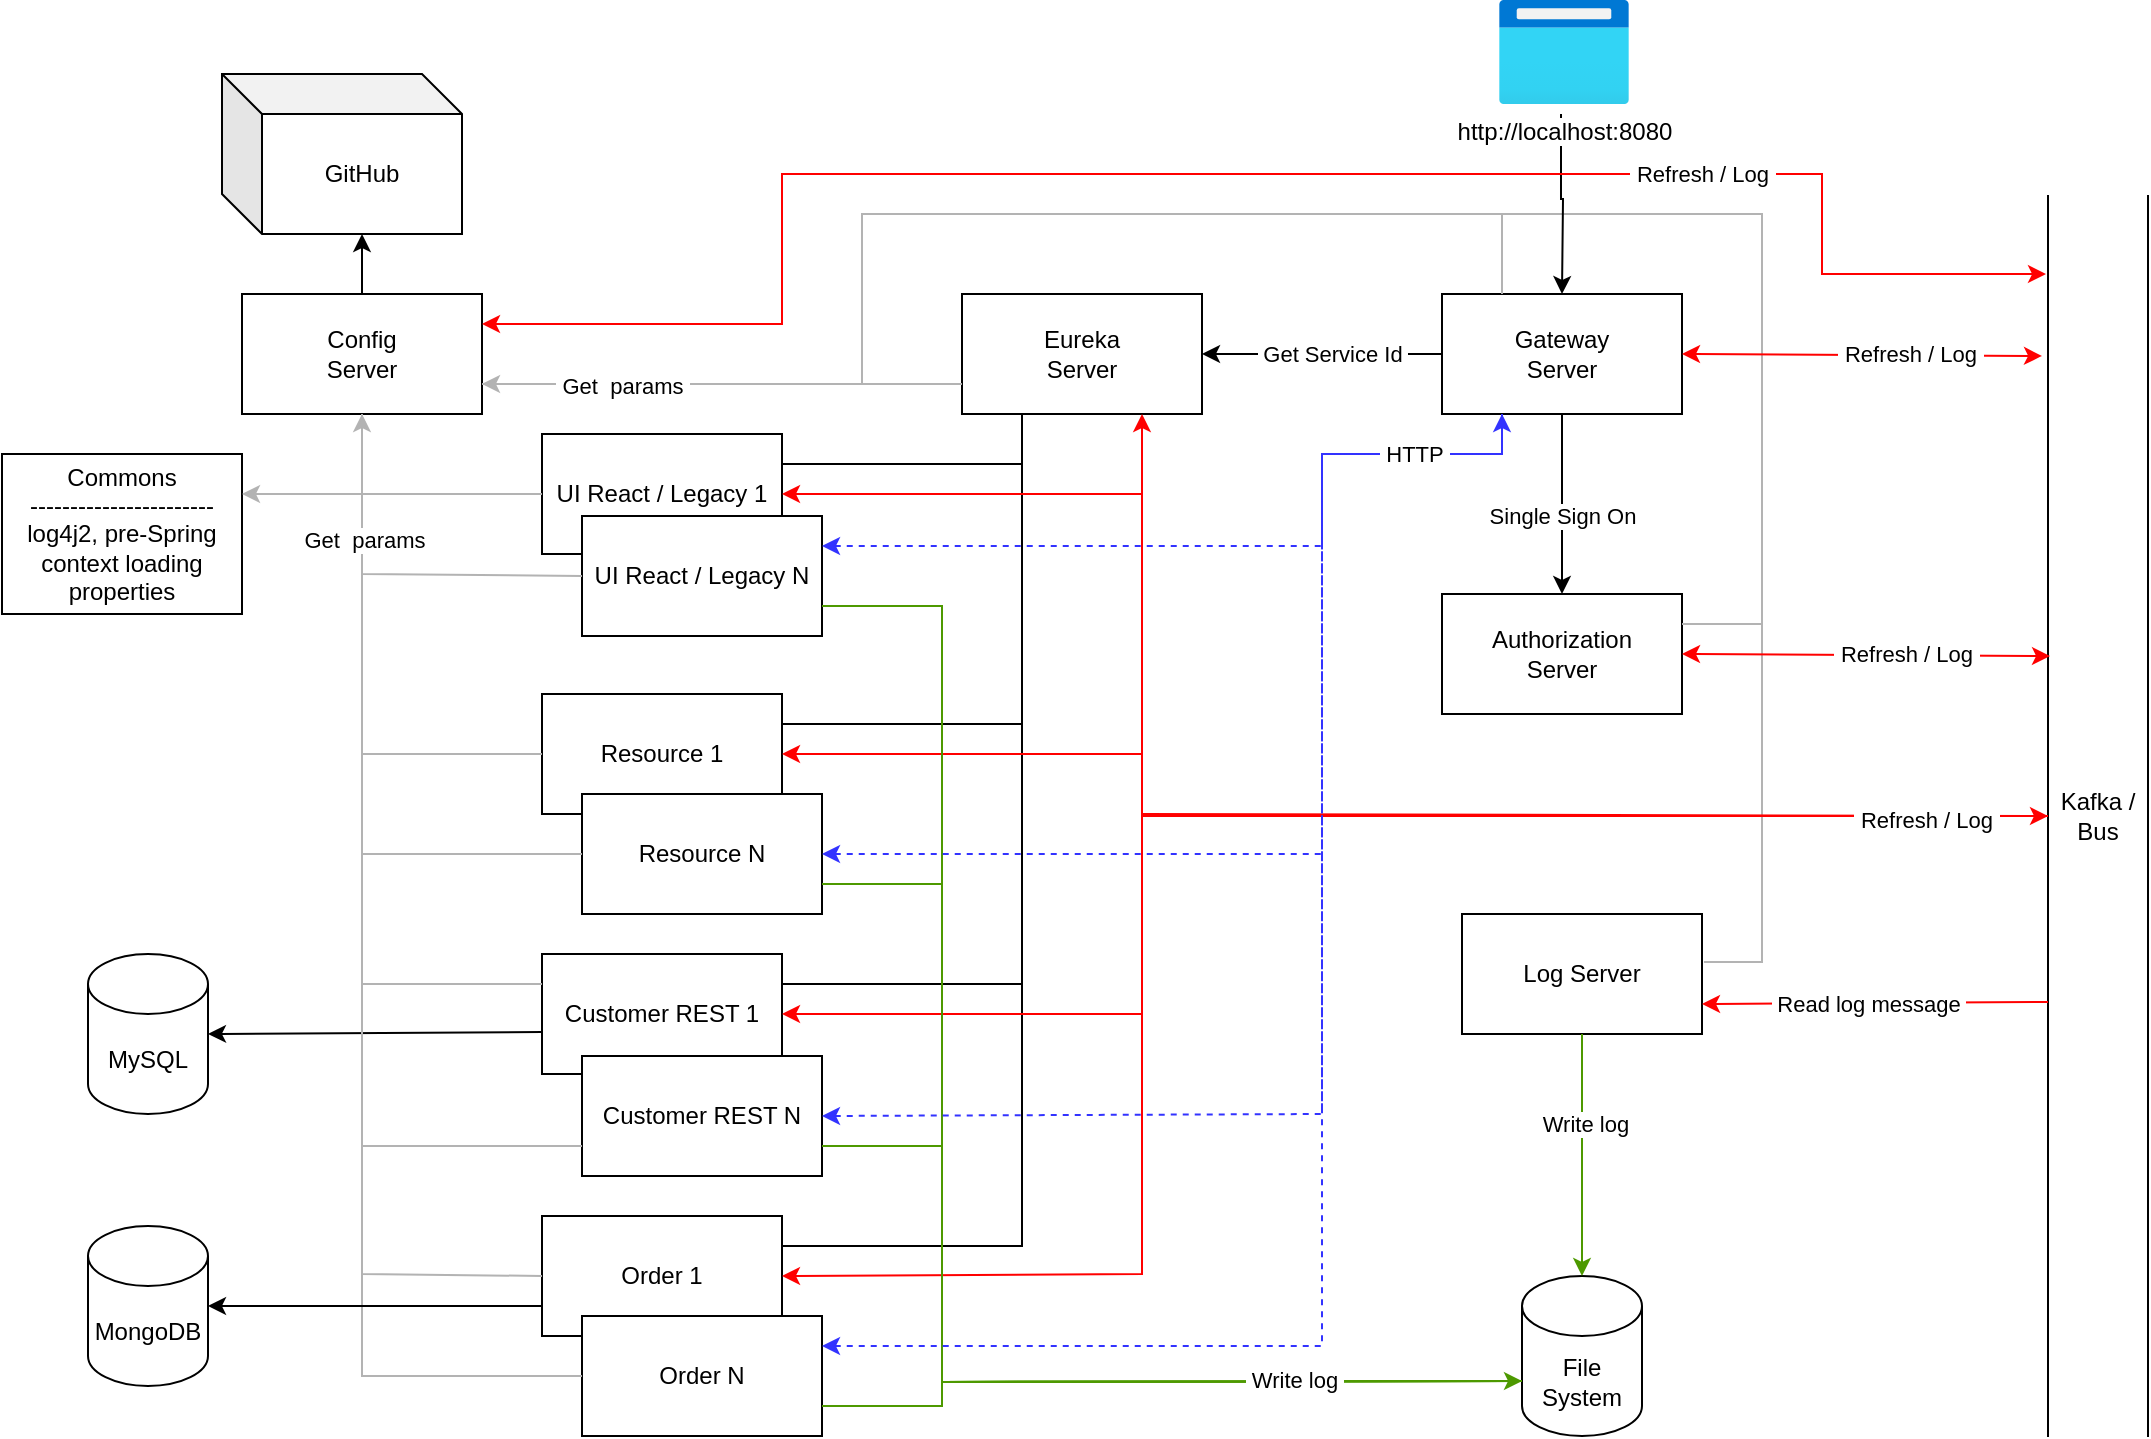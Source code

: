 <mxfile version="21.2.1" type="device">
  <diagram name="Page-1" id="ivzrYam6SIHgwVBFcI3E">
    <mxGraphModel dx="1418" dy="948" grid="1" gridSize="10" guides="1" tooltips="1" connect="1" arrows="1" fold="1" page="1" pageScale="1" pageWidth="1169" pageHeight="827" math="0" shadow="0">
      <root>
        <mxCell id="0" />
        <mxCell id="1" parent="0" />
        <mxCell id="c5bdx5AyV4i2kG1hVxSQ-1" value="Gateway&lt;br&gt;Server" style="rounded=0;whiteSpace=wrap;html=1;" parent="1" vertex="1">
          <mxGeometry x="727" y="200" width="120" height="60" as="geometry" />
        </mxCell>
        <mxCell id="c5bdx5AyV4i2kG1hVxSQ-3" value="Authorization&lt;br&gt;Server" style="rounded=0;whiteSpace=wrap;html=1;" parent="1" vertex="1">
          <mxGeometry x="727" y="350" width="120" height="60" as="geometry" />
        </mxCell>
        <mxCell id="c5bdx5AyV4i2kG1hVxSQ-5" value="Config&lt;br&gt;Server" style="rounded=0;whiteSpace=wrap;html=1;" parent="1" vertex="1">
          <mxGeometry x="127" y="200" width="120" height="60" as="geometry" />
        </mxCell>
        <mxCell id="c5bdx5AyV4i2kG1hVxSQ-6" value="Log&amp;nbsp;Server" style="rounded=0;whiteSpace=wrap;html=1;" parent="1" vertex="1">
          <mxGeometry x="737" y="510" width="120" height="60" as="geometry" />
        </mxCell>
        <mxCell id="c5bdx5AyV4i2kG1hVxSQ-7" value="Eureka&lt;br&gt;Server" style="rounded=0;whiteSpace=wrap;html=1;" parent="1" vertex="1">
          <mxGeometry x="487" y="200" width="120" height="60" as="geometry" />
        </mxCell>
        <mxCell id="c5bdx5AyV4i2kG1hVxSQ-8" value="UI React / Legacy 1" style="rounded=0;whiteSpace=wrap;html=1;align=center;" parent="1" vertex="1">
          <mxGeometry x="277" y="270" width="120" height="60" as="geometry" />
        </mxCell>
        <mxCell id="c5bdx5AyV4i2kG1hVxSQ-9" value="UI React / Legacy N" style="rounded=0;whiteSpace=wrap;html=1;align=center;" parent="1" vertex="1">
          <mxGeometry x="297" y="311" width="120" height="60" as="geometry" />
        </mxCell>
        <mxCell id="c5bdx5AyV4i2kG1hVxSQ-10" value="Resource 1" style="rounded=0;whiteSpace=wrap;html=1;align=center;" parent="1" vertex="1">
          <mxGeometry x="277" y="400" width="120" height="60" as="geometry" />
        </mxCell>
        <mxCell id="c5bdx5AyV4i2kG1hVxSQ-11" value="Resource N" style="rounded=0;whiteSpace=wrap;html=1;align=center;" parent="1" vertex="1">
          <mxGeometry x="297" y="450" width="120" height="60" as="geometry" />
        </mxCell>
        <mxCell id="c5bdx5AyV4i2kG1hVxSQ-12" value="Customer REST 1" style="rounded=0;whiteSpace=wrap;html=1;align=center;" parent="1" vertex="1">
          <mxGeometry x="277" y="530" width="120" height="60" as="geometry" />
        </mxCell>
        <mxCell id="c5bdx5AyV4i2kG1hVxSQ-13" value="Customer REST N" style="rounded=0;whiteSpace=wrap;html=1;align=center;" parent="1" vertex="1">
          <mxGeometry x="297" y="581" width="120" height="60" as="geometry" />
        </mxCell>
        <mxCell id="c5bdx5AyV4i2kG1hVxSQ-14" value="Order 1" style="rounded=0;whiteSpace=wrap;html=1;align=center;" parent="1" vertex="1">
          <mxGeometry x="277" y="661" width="120" height="60" as="geometry" />
        </mxCell>
        <mxCell id="c5bdx5AyV4i2kG1hVxSQ-15" value="Order N" style="rounded=0;whiteSpace=wrap;html=1;align=center;" parent="1" vertex="1">
          <mxGeometry x="297" y="711" width="120" height="60" as="geometry" />
        </mxCell>
        <mxCell id="c5bdx5AyV4i2kG1hVxSQ-16" value="MySQL" style="shape=cylinder3;whiteSpace=wrap;html=1;boundedLbl=1;backgroundOutline=1;size=15;" parent="1" vertex="1">
          <mxGeometry x="50" y="530" width="60" height="80" as="geometry" />
        </mxCell>
        <mxCell id="c5bdx5AyV4i2kG1hVxSQ-17" value="MongoDB" style="shape=cylinder3;whiteSpace=wrap;html=1;boundedLbl=1;backgroundOutline=1;size=15;" parent="1" vertex="1">
          <mxGeometry x="50" y="666" width="60" height="80" as="geometry" />
        </mxCell>
        <mxCell id="c5bdx5AyV4i2kG1hVxSQ-18" value="GitHub" style="shape=cube;whiteSpace=wrap;html=1;boundedLbl=1;backgroundOutline=1;darkOpacity=0.05;darkOpacity2=0.1;" parent="1" vertex="1">
          <mxGeometry x="117" y="90" width="120" height="80" as="geometry" />
        </mxCell>
        <mxCell id="c5bdx5AyV4i2kG1hVxSQ-20" value="Kafka / Bus" style="shape=partialRectangle;whiteSpace=wrap;html=1;left=0;right=0;fillColor=none;direction=south;" parent="1" vertex="1">
          <mxGeometry x="1030" y="151" width="50" height="620" as="geometry" />
        </mxCell>
        <mxCell id="c5bdx5AyV4i2kG1hVxSQ-22" value="" style="endArrow=none;html=1;rounded=0;exitX=1;exitY=0.5;exitDx=0;exitDy=0;exitPerimeter=0;entryX=0;entryY=0.65;entryDx=0;entryDy=0;entryPerimeter=0;endFill=0;startArrow=classic;startFill=1;" parent="1" source="c5bdx5AyV4i2kG1hVxSQ-16" target="c5bdx5AyV4i2kG1hVxSQ-12" edge="1">
          <mxGeometry width="50" height="50" relative="1" as="geometry">
            <mxPoint x="207" y="560" as="sourcePoint" />
            <mxPoint x="257" y="510" as="targetPoint" />
          </mxGeometry>
        </mxCell>
        <mxCell id="c5bdx5AyV4i2kG1hVxSQ-26" value="" style="endArrow=classic;html=1;rounded=0;exitX=0.5;exitY=0;exitDx=0;exitDy=0;entryX=0;entryY=0;entryDx=70;entryDy=80;entryPerimeter=0;endFill=1;" parent="1" source="c5bdx5AyV4i2kG1hVxSQ-5" target="c5bdx5AyV4i2kG1hVxSQ-18" edge="1">
          <mxGeometry width="50" height="50" relative="1" as="geometry">
            <mxPoint x="227" y="190" as="sourcePoint" />
            <mxPoint x="317" y="170" as="targetPoint" />
          </mxGeometry>
        </mxCell>
        <mxCell id="c5bdx5AyV4i2kG1hVxSQ-27" value="" style="endArrow=none;html=1;rounded=0;exitX=0.5;exitY=1;exitDx=0;exitDy=0;entryX=0;entryY=0.5;entryDx=0;entryDy=0;strokeColor=#B3B3B3;startArrow=classic;startFill=1;" parent="1" source="c5bdx5AyV4i2kG1hVxSQ-5" target="c5bdx5AyV4i2kG1hVxSQ-8" edge="1">
          <mxGeometry width="50" height="50" relative="1" as="geometry">
            <mxPoint x="147" y="330" as="sourcePoint" />
            <mxPoint x="237" y="310" as="targetPoint" />
            <Array as="points">
              <mxPoint x="187" y="300" />
            </Array>
          </mxGeometry>
        </mxCell>
        <mxCell id="c5bdx5AyV4i2kG1hVxSQ-28" value="" style="endArrow=none;html=1;rounded=0;entryX=0;entryY=0.5;entryDx=0;entryDy=0;strokeColor=#B3B3B3;" parent="1" target="c5bdx5AyV4i2kG1hVxSQ-9" edge="1">
          <mxGeometry width="50" height="50" relative="1" as="geometry">
            <mxPoint x="187" y="260" as="sourcePoint" />
            <mxPoint x="287" y="310" as="targetPoint" />
            <Array as="points">
              <mxPoint x="187" y="340" />
            </Array>
          </mxGeometry>
        </mxCell>
        <mxCell id="c5bdx5AyV4i2kG1hVxSQ-29" value="" style="endArrow=none;html=1;rounded=0;exitX=0.5;exitY=1;exitDx=0;exitDy=0;entryX=0;entryY=0.5;entryDx=0;entryDy=0;strokeColor=#B3B3B3;" parent="1" source="c5bdx5AyV4i2kG1hVxSQ-5" target="c5bdx5AyV4i2kG1hVxSQ-10" edge="1">
          <mxGeometry width="50" height="50" relative="1" as="geometry">
            <mxPoint x="187" y="390" as="sourcePoint" />
            <mxPoint x="277" y="430" as="targetPoint" />
            <Array as="points">
              <mxPoint x="187" y="430" />
            </Array>
          </mxGeometry>
        </mxCell>
        <mxCell id="c5bdx5AyV4i2kG1hVxSQ-30" value="" style="endArrow=none;html=1;rounded=0;exitX=0.5;exitY=1;exitDx=0;exitDy=0;entryX=0;entryY=0.5;entryDx=0;entryDy=0;strokeColor=#B3B3B3;" parent="1" source="c5bdx5AyV4i2kG1hVxSQ-5" target="c5bdx5AyV4i2kG1hVxSQ-11" edge="1">
          <mxGeometry width="50" height="50" relative="1" as="geometry">
            <mxPoint x="207" y="440" as="sourcePoint" />
            <mxPoint x="297" y="480" as="targetPoint" />
            <Array as="points">
              <mxPoint x="187" y="480" />
            </Array>
          </mxGeometry>
        </mxCell>
        <mxCell id="c5bdx5AyV4i2kG1hVxSQ-32" value="" style="endArrow=none;html=1;rounded=0;exitX=0.5;exitY=1;exitDx=0;exitDy=0;entryX=0;entryY=0.25;entryDx=0;entryDy=0;strokeColor=#B3B3B3;" parent="1" source="c5bdx5AyV4i2kG1hVxSQ-5" target="c5bdx5AyV4i2kG1hVxSQ-12" edge="1">
          <mxGeometry width="50" height="50" relative="1" as="geometry">
            <mxPoint x="167" y="340" as="sourcePoint" />
            <mxPoint x="277" y="560" as="targetPoint" />
            <Array as="points">
              <mxPoint x="187" y="545" />
            </Array>
          </mxGeometry>
        </mxCell>
        <mxCell id="c5bdx5AyV4i2kG1hVxSQ-33" value="" style="endArrow=none;html=1;rounded=0;exitX=0.5;exitY=1;exitDx=0;exitDy=0;entryX=0;entryY=0.75;entryDx=0;entryDy=0;strokeColor=#B3B3B3;" parent="1" source="c5bdx5AyV4i2kG1hVxSQ-5" target="c5bdx5AyV4i2kG1hVxSQ-13" edge="1">
          <mxGeometry width="50" height="50" relative="1" as="geometry">
            <mxPoint x="187" y="390" as="sourcePoint" />
            <mxPoint x="297" y="610" as="targetPoint" />
            <Array as="points">
              <mxPoint x="187" y="626" />
            </Array>
          </mxGeometry>
        </mxCell>
        <mxCell id="c5bdx5AyV4i2kG1hVxSQ-34" value="" style="endArrow=none;html=1;rounded=0;exitX=0.5;exitY=1;exitDx=0;exitDy=0;entryX=0;entryY=0.5;entryDx=0;entryDy=0;strokeColor=#B3B3B3;" parent="1" source="c5bdx5AyV4i2kG1hVxSQ-5" target="c5bdx5AyV4i2kG1hVxSQ-14" edge="1">
          <mxGeometry width="50" height="50" relative="1" as="geometry">
            <mxPoint x="197" y="270" as="sourcePoint" />
            <mxPoint x="307" y="636" as="targetPoint" />
            <Array as="points">
              <mxPoint x="187" y="690" />
            </Array>
          </mxGeometry>
        </mxCell>
        <mxCell id="c5bdx5AyV4i2kG1hVxSQ-35" value="" style="endArrow=none;html=1;rounded=0;exitX=0.5;exitY=1;exitDx=0;exitDy=0;entryX=0;entryY=0.5;entryDx=0;entryDy=0;strokeColor=#B3B3B3;" parent="1" source="c5bdx5AyV4i2kG1hVxSQ-5" target="c5bdx5AyV4i2kG1hVxSQ-15" edge="1">
          <mxGeometry width="50" height="50" relative="1" as="geometry">
            <mxPoint x="187" y="311" as="sourcePoint" />
            <mxPoint x="277" y="742" as="targetPoint" />
            <Array as="points">
              <mxPoint x="187" y="741" />
            </Array>
          </mxGeometry>
        </mxCell>
        <mxCell id="c5bdx5AyV4i2kG1hVxSQ-85" value="&amp;nbsp;Get&amp;nbsp; params&amp;nbsp;" style="edgeLabel;html=1;align=center;verticalAlign=middle;resizable=0;points=[];" parent="c5bdx5AyV4i2kG1hVxSQ-35" vertex="1" connectable="0">
          <mxGeometry x="-0.787" y="1" relative="1" as="geometry">
            <mxPoint as="offset" />
          </mxGeometry>
        </mxCell>
        <mxCell id="c5bdx5AyV4i2kG1hVxSQ-36" value="" style="endArrow=none;html=1;rounded=0;exitX=1;exitY=0.5;exitDx=0;exitDy=0;exitPerimeter=0;entryX=0;entryY=0.75;entryDx=0;entryDy=0;startArrow=classic;startFill=1;" parent="1" source="c5bdx5AyV4i2kG1hVxSQ-17" target="c5bdx5AyV4i2kG1hVxSQ-14" edge="1">
          <mxGeometry width="50" height="50" relative="1" as="geometry">
            <mxPoint x="167" y="763.5" as="sourcePoint" />
            <mxPoint x="297" y="756" as="targetPoint" />
          </mxGeometry>
        </mxCell>
        <mxCell id="c5bdx5AyV4i2kG1hVxSQ-37" value="" style="endArrow=none;html=1;rounded=0;exitX=1;exitY=0.25;exitDx=0;exitDy=0;entryX=0.25;entryY=1;entryDx=0;entryDy=0;" parent="1" source="c5bdx5AyV4i2kG1hVxSQ-8" target="c5bdx5AyV4i2kG1hVxSQ-7" edge="1">
          <mxGeometry width="50" height="50" relative="1" as="geometry">
            <mxPoint x="497" y="361" as="sourcePoint" />
            <mxPoint x="607" y="360" as="targetPoint" />
            <Array as="points">
              <mxPoint x="517" y="285" />
            </Array>
          </mxGeometry>
        </mxCell>
        <mxCell id="c5bdx5AyV4i2kG1hVxSQ-38" value="" style="endArrow=none;html=1;rounded=0;exitX=1;exitY=0.75;exitDx=0;exitDy=0;entryX=0;entryY=0.75;entryDx=0;entryDy=0;strokeColor=#B3B3B3;endFill=0;startArrow=classic;startFill=1;" parent="1" source="c5bdx5AyV4i2kG1hVxSQ-5" target="c5bdx5AyV4i2kG1hVxSQ-7" edge="1">
          <mxGeometry width="50" height="50" relative="1" as="geometry">
            <mxPoint x="247" y="230.5" as="sourcePoint" />
            <mxPoint x="357" y="229.5" as="targetPoint" />
          </mxGeometry>
        </mxCell>
        <mxCell id="c5bdx5AyV4i2kG1hVxSQ-39" value="" style="endArrow=none;html=1;rounded=0;strokeColor=#B3B3B3;exitX=1;exitY=0.75;exitDx=0;exitDy=0;entryX=0.25;entryY=0;entryDx=0;entryDy=0;" parent="1" source="c5bdx5AyV4i2kG1hVxSQ-5" target="c5bdx5AyV4i2kG1hVxSQ-1" edge="1">
          <mxGeometry width="50" height="50" relative="1" as="geometry">
            <mxPoint x="397" y="190" as="sourcePoint" />
            <mxPoint x="757" y="170" as="targetPoint" />
            <Array as="points">
              <mxPoint x="437" y="245" />
              <mxPoint x="437" y="160" />
              <mxPoint x="577" y="160" />
              <mxPoint x="757" y="160" />
            </Array>
          </mxGeometry>
        </mxCell>
        <mxCell id="c5bdx5AyV4i2kG1hVxSQ-41" value="" style="endArrow=none;html=1;rounded=0;exitX=1;exitY=0.25;exitDx=0;exitDy=0;entryX=0.25;entryY=1;entryDx=0;entryDy=0;" parent="1" source="c5bdx5AyV4i2kG1hVxSQ-10" target="c5bdx5AyV4i2kG1hVxSQ-7" edge="1">
          <mxGeometry width="50" height="50" relative="1" as="geometry">
            <mxPoint x="417" y="320" as="sourcePoint" />
            <mxPoint x="537" y="280" as="targetPoint" />
            <Array as="points">
              <mxPoint x="517" y="415" />
            </Array>
          </mxGeometry>
        </mxCell>
        <mxCell id="c5bdx5AyV4i2kG1hVxSQ-43" value="" style="endArrow=none;html=1;rounded=0;exitX=1;exitY=0.25;exitDx=0;exitDy=0;entryX=0.25;entryY=1;entryDx=0;entryDy=0;" parent="1" source="c5bdx5AyV4i2kG1hVxSQ-12" target="c5bdx5AyV4i2kG1hVxSQ-7" edge="1">
          <mxGeometry width="50" height="50" relative="1" as="geometry">
            <mxPoint x="437" y="340" as="sourcePoint" />
            <mxPoint x="557" y="300" as="targetPoint" />
            <Array as="points">
              <mxPoint x="517" y="545" />
            </Array>
          </mxGeometry>
        </mxCell>
        <mxCell id="c5bdx5AyV4i2kG1hVxSQ-45" value="" style="endArrow=none;html=1;rounded=0;exitX=1;exitY=0.25;exitDx=0;exitDy=0;entryX=0.25;entryY=1;entryDx=0;entryDy=0;" parent="1" source="c5bdx5AyV4i2kG1hVxSQ-14" target="c5bdx5AyV4i2kG1hVxSQ-7" edge="1">
          <mxGeometry width="50" height="50" relative="1" as="geometry">
            <mxPoint x="457" y="360" as="sourcePoint" />
            <mxPoint x="577" y="320" as="targetPoint" />
            <Array as="points">
              <mxPoint x="517" y="676" />
            </Array>
          </mxGeometry>
        </mxCell>
        <mxCell id="c5bdx5AyV4i2kG1hVxSQ-51" value="" style="endArrow=classic;html=1;rounded=0;entryX=1;entryY=0.5;entryDx=0;entryDy=0;exitX=0;exitY=0.5;exitDx=0;exitDy=0;" parent="1" source="c5bdx5AyV4i2kG1hVxSQ-1" target="c5bdx5AyV4i2kG1hVxSQ-7" edge="1">
          <mxGeometry width="50" height="50" relative="1" as="geometry">
            <mxPoint x="667" y="520" as="sourcePoint" />
            <mxPoint x="717" y="470" as="targetPoint" />
          </mxGeometry>
        </mxCell>
        <mxCell id="c5bdx5AyV4i2kG1hVxSQ-52" value="&amp;nbsp;Get Service Id&amp;nbsp;" style="edgeLabel;html=1;align=center;verticalAlign=middle;resizable=0;points=[];" parent="c5bdx5AyV4i2kG1hVxSQ-51" vertex="1" connectable="0">
          <mxGeometry x="0.3" relative="1" as="geometry">
            <mxPoint x="23" as="offset" />
          </mxGeometry>
        </mxCell>
        <mxCell id="c5bdx5AyV4i2kG1hVxSQ-53" value="" style="endArrow=classic;html=1;rounded=0;exitX=0.5;exitY=1;exitDx=0;exitDy=0;" parent="1" source="c5bdx5AyV4i2kG1hVxSQ-1" target="c5bdx5AyV4i2kG1hVxSQ-3" edge="1">
          <mxGeometry width="50" height="50" relative="1" as="geometry">
            <mxPoint x="867" y="300" as="sourcePoint" />
            <mxPoint x="917" y="250" as="targetPoint" />
          </mxGeometry>
        </mxCell>
        <mxCell id="c5bdx5AyV4i2kG1hVxSQ-54" value="&amp;nbsp;Single Sign On&amp;nbsp;" style="edgeLabel;html=1;align=center;verticalAlign=middle;resizable=0;points=[];" parent="c5bdx5AyV4i2kG1hVxSQ-53" vertex="1" connectable="0">
          <mxGeometry x="0.422" y="-1" relative="1" as="geometry">
            <mxPoint x="1" y="-13" as="offset" />
          </mxGeometry>
        </mxCell>
        <mxCell id="c5bdx5AyV4i2kG1hVxSQ-56" value="" style="endArrow=none;html=1;rounded=0;strokeColor=#B3B3B3;exitX=1;exitY=0.75;exitDx=0;exitDy=0;entryX=1;entryY=0.25;entryDx=0;entryDy=0;" parent="1" source="c5bdx5AyV4i2kG1hVxSQ-5" target="c5bdx5AyV4i2kG1hVxSQ-3" edge="1">
          <mxGeometry width="50" height="50" relative="1" as="geometry">
            <mxPoint x="257" y="225" as="sourcePoint" />
            <mxPoint x="887" y="390" as="targetPoint" />
            <Array as="points">
              <mxPoint x="437" y="245" />
              <mxPoint x="437" y="160" />
              <mxPoint x="887" y="160" />
              <mxPoint x="887" y="365" />
            </Array>
          </mxGeometry>
        </mxCell>
        <mxCell id="c5bdx5AyV4i2kG1hVxSQ-57" value="" style="endArrow=none;html=1;rounded=0;strokeColor=#B3B3B3;exitX=1;exitY=0.75;exitDx=0;exitDy=0;entryX=1.008;entryY=0.4;entryDx=0;entryDy=0;entryPerimeter=0;" parent="1" source="c5bdx5AyV4i2kG1hVxSQ-5" target="c5bdx5AyV4i2kG1hVxSQ-6" edge="1">
          <mxGeometry width="50" height="50" relative="1" as="geometry">
            <mxPoint x="247" y="215" as="sourcePoint" />
            <mxPoint x="847" y="365" as="targetPoint" />
            <Array as="points">
              <mxPoint x="437" y="245" />
              <mxPoint x="437" y="160" />
              <mxPoint x="887" y="160" />
              <mxPoint x="887" y="534" />
            </Array>
          </mxGeometry>
        </mxCell>
        <mxCell id="c5bdx5AyV4i2kG1hVxSQ-84" value="&amp;nbsp;Get&amp;nbsp; params&amp;nbsp;" style="edgeLabel;html=1;align=center;verticalAlign=middle;resizable=0;points=[];" parent="c5bdx5AyV4i2kG1hVxSQ-57" vertex="1" connectable="0">
          <mxGeometry x="-0.876" y="-1" relative="1" as="geometry">
            <mxPoint as="offset" />
          </mxGeometry>
        </mxCell>
        <mxCell id="c5bdx5AyV4i2kG1hVxSQ-59" value="" style="edgeStyle=orthogonalEdgeStyle;rounded=0;orthogonalLoop=1;jettySize=auto;html=1;align=center;verticalAlign=top;exitX=0.477;exitY=1.096;exitDx=0;exitDy=0;exitPerimeter=0;" parent="1" source="ECfrtQlxyT_L8Qk5CcrT-7" edge="1">
          <mxGeometry relative="1" as="geometry">
            <mxPoint x="787" y="200" as="targetPoint" />
            <mxPoint x="786.9" y="117.2" as="sourcePoint" />
          </mxGeometry>
        </mxCell>
        <mxCell id="c5bdx5AyV4i2kG1hVxSQ-61" value="" style="endArrow=classic;html=1;rounded=0;exitX=0.75;exitY=1;exitDx=0;exitDy=0;strokeColor=#FF0000;endFill=1;entryX=0.5;entryY=1;entryDx=0;entryDy=0;startArrow=classic;startFill=1;" parent="1" source="c5bdx5AyV4i2kG1hVxSQ-7" target="c5bdx5AyV4i2kG1hVxSQ-20" edge="1">
          <mxGeometry width="50" height="50" relative="1" as="geometry">
            <mxPoint x="657" y="490" as="sourcePoint" />
            <mxPoint x="947" y="470" as="targetPoint" />
            <Array as="points">
              <mxPoint x="577" y="461" />
            </Array>
          </mxGeometry>
        </mxCell>
        <mxCell id="c5bdx5AyV4i2kG1hVxSQ-63" value="" style="endArrow=none;html=1;rounded=0;strokeColor=#FF0000;exitX=1;exitY=0.5;exitDx=0;exitDy=0;endFill=0;entryX=0.5;entryY=1;entryDx=0;entryDy=0;startArrow=classic;startFill=1;" parent="1" source="c5bdx5AyV4i2kG1hVxSQ-8" target="c5bdx5AyV4i2kG1hVxSQ-20" edge="1">
          <mxGeometry width="50" height="50" relative="1" as="geometry">
            <mxPoint x="597" y="540" as="sourcePoint" />
            <mxPoint x="937" y="450" as="targetPoint" />
            <Array as="points">
              <mxPoint x="577" y="300" />
              <mxPoint x="577" y="461" />
            </Array>
          </mxGeometry>
        </mxCell>
        <mxCell id="c5bdx5AyV4i2kG1hVxSQ-64" value="" style="endArrow=classic;html=1;rounded=0;entryX=0.129;entryY=1.06;entryDx=0;entryDy=0;entryPerimeter=0;exitX=1;exitY=0.5;exitDx=0;exitDy=0;strokeColor=#FF0000;startArrow=classic;startFill=1;" parent="1" source="c5bdx5AyV4i2kG1hVxSQ-1" target="c5bdx5AyV4i2kG1hVxSQ-20" edge="1">
          <mxGeometry width="50" height="50" relative="1" as="geometry">
            <mxPoint x="657" y="490" as="sourcePoint" />
            <mxPoint x="707" y="440" as="targetPoint" />
          </mxGeometry>
        </mxCell>
        <mxCell id="c5bdx5AyV4i2kG1hVxSQ-82" value="&amp;nbsp;Refresh / Log&amp;nbsp;" style="edgeLabel;html=1;align=center;verticalAlign=middle;resizable=0;points=[];" parent="c5bdx5AyV4i2kG1hVxSQ-64" vertex="1" connectable="0">
          <mxGeometry x="0.402" y="1" relative="1" as="geometry">
            <mxPoint x="-12" as="offset" />
          </mxGeometry>
        </mxCell>
        <mxCell id="c5bdx5AyV4i2kG1hVxSQ-66" value="" style="endArrow=classic;html=1;rounded=0;entryX=0.371;entryY=0.98;entryDx=0;entryDy=0;entryPerimeter=0;strokeColor=#FF0000;exitX=1;exitY=0.5;exitDx=0;exitDy=0;startArrow=classic;startFill=1;" parent="1" source="c5bdx5AyV4i2kG1hVxSQ-3" target="c5bdx5AyV4i2kG1hVxSQ-20" edge="1">
          <mxGeometry width="50" height="50" relative="1" as="geometry">
            <mxPoint x="847" y="389" as="sourcePoint" />
            <mxPoint x="933" y="390" as="targetPoint" />
          </mxGeometry>
        </mxCell>
        <mxCell id="c5bdx5AyV4i2kG1hVxSQ-81" value="&amp;nbsp;Refresh / Log&amp;nbsp;" style="edgeLabel;html=1;align=center;verticalAlign=middle;resizable=0;points=[];" parent="c5bdx5AyV4i2kG1hVxSQ-66" vertex="1" connectable="0">
          <mxGeometry x="0.252" y="1" relative="1" as="geometry">
            <mxPoint x="-3" as="offset" />
          </mxGeometry>
        </mxCell>
        <mxCell id="c5bdx5AyV4i2kG1hVxSQ-67" value="" style="endArrow=none;html=1;rounded=0;strokeColor=#FF0000;exitX=1;exitY=0.5;exitDx=0;exitDy=0;endFill=0;entryX=0.5;entryY=1;entryDx=0;entryDy=0;startArrow=classic;startFill=1;" parent="1" source="c5bdx5AyV4i2kG1hVxSQ-10" target="c5bdx5AyV4i2kG1hVxSQ-20" edge="1">
          <mxGeometry width="50" height="50" relative="1" as="geometry">
            <mxPoint x="397" y="300" as="sourcePoint" />
            <mxPoint x="957" y="490" as="targetPoint" />
            <Array as="points">
              <mxPoint x="577" y="430" />
              <mxPoint x="577" y="461" />
            </Array>
          </mxGeometry>
        </mxCell>
        <mxCell id="c5bdx5AyV4i2kG1hVxSQ-68" value="" style="endArrow=none;html=1;rounded=0;strokeColor=#FF0000;exitX=1;exitY=0.5;exitDx=0;exitDy=0;endFill=0;entryX=0.5;entryY=1;entryDx=0;entryDy=0;startArrow=classic;startFill=1;" parent="1" source="c5bdx5AyV4i2kG1hVxSQ-12" target="c5bdx5AyV4i2kG1hVxSQ-20" edge="1">
          <mxGeometry width="50" height="50" relative="1" as="geometry">
            <mxPoint x="437" y="570" as="sourcePoint" />
            <mxPoint x="967" y="430" as="targetPoint" />
            <Array as="points">
              <mxPoint x="577" y="560" />
              <mxPoint x="577" y="460" />
            </Array>
          </mxGeometry>
        </mxCell>
        <mxCell id="c5bdx5AyV4i2kG1hVxSQ-69" value="" style="endArrow=none;html=1;rounded=0;strokeColor=#FF0000;exitX=1;exitY=0.5;exitDx=0;exitDy=0;endFill=0;entryX=0.5;entryY=1;entryDx=0;entryDy=0;startArrow=classic;startFill=1;" parent="1" source="c5bdx5AyV4i2kG1hVxSQ-14" target="c5bdx5AyV4i2kG1hVxSQ-20" edge="1">
          <mxGeometry width="50" height="50" relative="1" as="geometry">
            <mxPoint x="487" y="700" as="sourcePoint" />
            <mxPoint x="957" y="500" as="targetPoint" />
            <Array as="points">
              <mxPoint x="577" y="690" />
              <mxPoint x="577" y="461" />
            </Array>
          </mxGeometry>
        </mxCell>
        <mxCell id="c5bdx5AyV4i2kG1hVxSQ-80" value="&amp;nbsp;Refresh / Log&amp;nbsp;" style="edgeLabel;html=1;align=center;verticalAlign=middle;resizable=0;points=[];" parent="c5bdx5AyV4i2kG1hVxSQ-69" vertex="1" connectable="0">
          <mxGeometry x="0.698" y="-2" relative="1" as="geometry">
            <mxPoint x="69" as="offset" />
          </mxGeometry>
        </mxCell>
        <mxCell id="c5bdx5AyV4i2kG1hVxSQ-70" value="" style="endArrow=classic;html=1;rounded=0;entryX=1;entryY=0.75;entryDx=0;entryDy=0;strokeColor=#FF0000;exitX=0.65;exitY=1;exitDx=0;exitDy=0;exitPerimeter=0;" parent="1" source="c5bdx5AyV4i2kG1hVxSQ-20" target="c5bdx5AyV4i2kG1hVxSQ-6" edge="1">
          <mxGeometry width="50" height="50" relative="1" as="geometry">
            <mxPoint x="837" y="620" as="sourcePoint" />
            <mxPoint x="958" y="621" as="targetPoint" />
          </mxGeometry>
        </mxCell>
        <mxCell id="FUkCjVmQxEcTmQktpNPC-1" value="&amp;nbsp;Read log message&amp;nbsp;" style="edgeLabel;html=1;align=center;verticalAlign=middle;resizable=0;points=[];" parent="c5bdx5AyV4i2kG1hVxSQ-70" vertex="1" connectable="0">
          <mxGeometry x="0.179" relative="1" as="geometry">
            <mxPoint x="12" as="offset" />
          </mxGeometry>
        </mxCell>
        <mxCell id="c5bdx5AyV4i2kG1hVxSQ-71" value="" style="endArrow=classic;html=1;rounded=0;strokeColor=#FF0000;endFill=1;entryX=0.063;entryY=1.02;entryDx=0;entryDy=0;exitX=1;exitY=0.25;exitDx=0;exitDy=0;entryPerimeter=0;startArrow=classic;startFill=1;" parent="1" source="c5bdx5AyV4i2kG1hVxSQ-5" target="c5bdx5AyV4i2kG1hVxSQ-20" edge="1">
          <mxGeometry width="50" height="50" relative="1" as="geometry">
            <mxPoint x="437" y="330" as="sourcePoint" />
            <mxPoint x="987" y="471" as="targetPoint" />
            <Array as="points">
              <mxPoint x="397" y="215" />
              <mxPoint x="397" y="140" />
              <mxPoint x="917" y="140" />
              <mxPoint x="917" y="190" />
            </Array>
          </mxGeometry>
        </mxCell>
        <mxCell id="c5bdx5AyV4i2kG1hVxSQ-83" value="&amp;nbsp;Refresh / Log&amp;nbsp;" style="edgeLabel;html=1;align=center;verticalAlign=middle;resizable=0;points=[];" parent="c5bdx5AyV4i2kG1hVxSQ-71" vertex="1" connectable="0">
          <mxGeometry x="0.707" y="-1" relative="1" as="geometry">
            <mxPoint x="-59" y="-29" as="offset" />
          </mxGeometry>
        </mxCell>
        <mxCell id="c5bdx5AyV4i2kG1hVxSQ-72" value="File System" style="shape=cylinder3;whiteSpace=wrap;html=1;boundedLbl=1;backgroundOutline=1;size=15;" parent="1" vertex="1">
          <mxGeometry x="767" y="691" width="60" height="80" as="geometry" />
        </mxCell>
        <mxCell id="c5bdx5AyV4i2kG1hVxSQ-73" value="" style="endArrow=classic;html=1;rounded=0;entryX=0.5;entryY=0;entryDx=0;entryDy=0;entryPerimeter=0;exitX=0.5;exitY=1;exitDx=0;exitDy=0;strokeColor=#4D9900;" parent="1" source="c5bdx5AyV4i2kG1hVxSQ-6" target="c5bdx5AyV4i2kG1hVxSQ-72" edge="1">
          <mxGeometry width="50" height="50" relative="1" as="geometry">
            <mxPoint x="657" y="580" as="sourcePoint" />
            <mxPoint x="707" y="530" as="targetPoint" />
          </mxGeometry>
        </mxCell>
        <mxCell id="c5bdx5AyV4i2kG1hVxSQ-79" value="Write log&amp;nbsp;" style="edgeLabel;html=1;align=center;verticalAlign=middle;resizable=0;points=[];" parent="c5bdx5AyV4i2kG1hVxSQ-73" vertex="1" connectable="0">
          <mxGeometry x="-0.256" y="3" relative="1" as="geometry">
            <mxPoint as="offset" />
          </mxGeometry>
        </mxCell>
        <mxCell id="c5bdx5AyV4i2kG1hVxSQ-74" value="" style="endArrow=classic;html=1;rounded=0;strokeColor=#4D9900;entryX=0;entryY=0;entryDx=0;entryDy=52.5;entryPerimeter=0;endFill=1;" parent="1" target="c5bdx5AyV4i2kG1hVxSQ-72" edge="1">
          <mxGeometry width="50" height="50" relative="1" as="geometry">
            <mxPoint x="417" y="356" as="sourcePoint" />
            <mxPoint x="537" y="730" as="targetPoint" />
            <Array as="points">
              <mxPoint x="477" y="356" />
              <mxPoint x="477" y="744" />
            </Array>
          </mxGeometry>
        </mxCell>
        <mxCell id="c5bdx5AyV4i2kG1hVxSQ-75" value="" style="endArrow=none;html=1;rounded=0;strokeColor=#4D9900;entryX=0;entryY=0;entryDx=0;entryDy=52.5;entryPerimeter=0;endFill=0;exitX=1;exitY=0.75;exitDx=0;exitDy=0;" parent="1" source="c5bdx5AyV4i2kG1hVxSQ-11" target="c5bdx5AyV4i2kG1hVxSQ-72" edge="1">
          <mxGeometry width="50" height="50" relative="1" as="geometry">
            <mxPoint x="427" y="366" as="sourcePoint" />
            <mxPoint x="777" y="754" as="targetPoint" />
            <Array as="points">
              <mxPoint x="477" y="495" />
              <mxPoint x="477" y="744" />
            </Array>
          </mxGeometry>
        </mxCell>
        <mxCell id="c5bdx5AyV4i2kG1hVxSQ-76" value="" style="endArrow=none;html=1;rounded=0;strokeColor=#4D9900;entryX=0;entryY=0;entryDx=0;entryDy=52.5;entryPerimeter=0;endFill=0;exitX=1;exitY=0.75;exitDx=0;exitDy=0;" parent="1" source="c5bdx5AyV4i2kG1hVxSQ-13" target="c5bdx5AyV4i2kG1hVxSQ-72" edge="1">
          <mxGeometry width="50" height="50" relative="1" as="geometry">
            <mxPoint x="427" y="505" as="sourcePoint" />
            <mxPoint x="777" y="754" as="targetPoint" />
            <Array as="points">
              <mxPoint x="477" y="626" />
              <mxPoint x="477" y="744" />
            </Array>
          </mxGeometry>
        </mxCell>
        <mxCell id="c5bdx5AyV4i2kG1hVxSQ-77" value="" style="endArrow=none;html=1;rounded=0;strokeColor=#4D9900;entryX=0;entryY=0;entryDx=0;entryDy=52.5;entryPerimeter=0;endFill=0;exitX=1;exitY=0.75;exitDx=0;exitDy=0;" parent="1" source="c5bdx5AyV4i2kG1hVxSQ-15" target="c5bdx5AyV4i2kG1hVxSQ-72" edge="1">
          <mxGeometry width="50" height="50" relative="1" as="geometry">
            <mxPoint x="417" y="768.866" as="sourcePoint" />
            <mxPoint x="767" y="771" as="targetPoint" />
            <Array as="points">
              <mxPoint x="477" y="756" />
              <mxPoint x="477" y="744" />
            </Array>
          </mxGeometry>
        </mxCell>
        <mxCell id="c5bdx5AyV4i2kG1hVxSQ-78" value="&amp;nbsp;Write log&amp;nbsp;" style="edgeLabel;html=1;align=center;verticalAlign=middle;resizable=0;points=[];" parent="c5bdx5AyV4i2kG1hVxSQ-77" vertex="1" connectable="0">
          <mxGeometry x="0.37" y="1" relative="1" as="geometry">
            <mxPoint as="offset" />
          </mxGeometry>
        </mxCell>
        <mxCell id="c5bdx5AyV4i2kG1hVxSQ-86" value="" style="endArrow=classic;html=1;rounded=0;strokeColor=#3333FF;endFill=1;exitX=1;exitY=0.25;exitDx=0;exitDy=0;entryX=0.25;entryY=1;entryDx=0;entryDy=0;startArrow=classic;startFill=1;dashed=1;" parent="1" source="c5bdx5AyV4i2kG1hVxSQ-9" target="c5bdx5AyV4i2kG1hVxSQ-1" edge="1">
          <mxGeometry width="50" height="50" relative="1" as="geometry">
            <mxPoint x="467" y="323" as="sourcePoint" />
            <mxPoint x="737" y="270" as="targetPoint" />
            <Array as="points">
              <mxPoint x="667" y="326" />
              <mxPoint x="667" y="280" />
              <mxPoint x="757" y="280" />
            </Array>
          </mxGeometry>
        </mxCell>
        <mxCell id="c5bdx5AyV4i2kG1hVxSQ-87" value="" style="endArrow=none;html=1;rounded=0;strokeColor=#3333FF;endFill=0;exitX=1;exitY=0.5;exitDx=0;exitDy=0;entryX=0.25;entryY=1;entryDx=0;entryDy=0;startArrow=classic;startFill=1;dashed=1;" parent="1" source="c5bdx5AyV4i2kG1hVxSQ-11" target="c5bdx5AyV4i2kG1hVxSQ-1" edge="1">
          <mxGeometry width="50" height="50" relative="1" as="geometry">
            <mxPoint x="417" y="350" as="sourcePoint" />
            <mxPoint x="757" y="284" as="targetPoint" />
            <Array as="points">
              <mxPoint x="667" y="480" />
              <mxPoint x="667" y="280" />
              <mxPoint x="757" y="280" />
            </Array>
          </mxGeometry>
        </mxCell>
        <mxCell id="c5bdx5AyV4i2kG1hVxSQ-88" value="" style="endArrow=none;html=1;rounded=0;strokeColor=#3333FF;endFill=0;exitX=1;exitY=0.5;exitDx=0;exitDy=0;entryX=0.25;entryY=1;entryDx=0;entryDy=0;startArrow=classic;startFill=1;dashed=1;" parent="1" source="c5bdx5AyV4i2kG1hVxSQ-13" target="c5bdx5AyV4i2kG1hVxSQ-1" edge="1">
          <mxGeometry width="50" height="50" relative="1" as="geometry">
            <mxPoint x="427" y="490" as="sourcePoint" />
            <mxPoint x="767" y="270" as="targetPoint" />
            <Array as="points">
              <mxPoint x="667" y="610" />
              <mxPoint x="667" y="280" />
              <mxPoint x="757" y="280" />
            </Array>
          </mxGeometry>
        </mxCell>
        <mxCell id="c5bdx5AyV4i2kG1hVxSQ-89" value="" style="endArrow=none;html=1;rounded=0;strokeColor=#3333FF;endFill=0;exitX=1;exitY=0.25;exitDx=0;exitDy=0;entryX=0.25;entryY=1;entryDx=0;entryDy=0;startArrow=classic;startFill=1;dashed=1;" parent="1" source="c5bdx5AyV4i2kG1hVxSQ-15" target="c5bdx5AyV4i2kG1hVxSQ-1" edge="1">
          <mxGeometry width="50" height="50" relative="1" as="geometry">
            <mxPoint x="437" y="500" as="sourcePoint" />
            <mxPoint x="777" y="280" as="targetPoint" />
            <Array as="points">
              <mxPoint x="667" y="726" />
              <mxPoint x="667" y="280" />
              <mxPoint x="757" y="280" />
            </Array>
          </mxGeometry>
        </mxCell>
        <mxCell id="c5bdx5AyV4i2kG1hVxSQ-90" value="&amp;nbsp;HTTP&amp;nbsp;" style="edgeLabel;html=1;align=center;verticalAlign=middle;resizable=0;points=[];" parent="c5bdx5AyV4i2kG1hVxSQ-89" vertex="1" connectable="0">
          <mxGeometry x="0.888" relative="1" as="geometry">
            <mxPoint x="-19" as="offset" />
          </mxGeometry>
        </mxCell>
        <mxCell id="jpktsW97Qqk5wfVd9BzZ-1" value="Commons&lt;br&gt;-----------------------&lt;br&gt;log4j2, pre-Spring context loading properties" style="rounded=0;whiteSpace=wrap;html=1;" parent="1" vertex="1">
          <mxGeometry x="7" y="280" width="120" height="80" as="geometry" />
        </mxCell>
        <mxCell id="jpktsW97Qqk5wfVd9BzZ-2" value="" style="endArrow=none;html=1;rounded=0;exitX=1;exitY=0.25;exitDx=0;exitDy=0;entryX=0;entryY=0.5;entryDx=0;entryDy=0;strokeColor=#B3B3B3;startArrow=classic;startFill=1;" parent="1" source="jpktsW97Qqk5wfVd9BzZ-1" target="c5bdx5AyV4i2kG1hVxSQ-8" edge="1">
          <mxGeometry width="50" height="50" relative="1" as="geometry">
            <mxPoint x="197" y="270" as="sourcePoint" />
            <mxPoint x="287" y="310" as="targetPoint" />
          </mxGeometry>
        </mxCell>
        <mxCell id="ECfrtQlxyT_L8Qk5CcrT-7" value="http://localhost:8080" style="image;aspect=fixed;html=1;points=[];align=center;fontSize=12;image=img/lib/azure2/general/Browser.svg;" parent="1" vertex="1">
          <mxGeometry x="755.5" y="53" width="65" height="52" as="geometry" />
        </mxCell>
      </root>
    </mxGraphModel>
  </diagram>
</mxfile>
